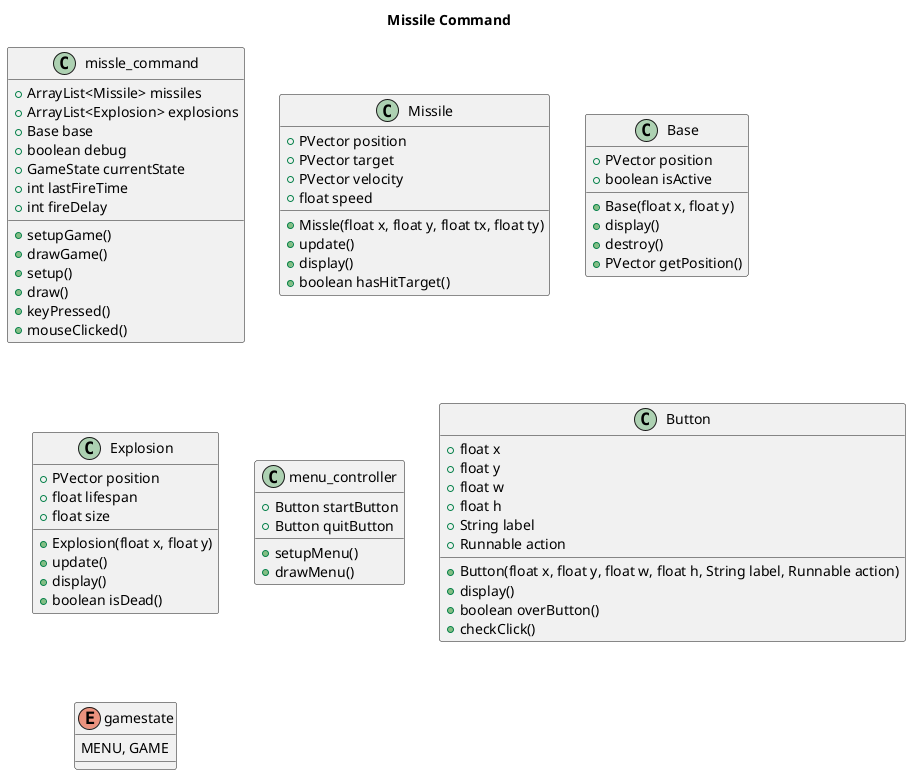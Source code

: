 @startuml Missile Command
title Missile Command

class missle_command {
  +ArrayList<Missile> missiles
  +ArrayList<Explosion> explosions
  +Base base
  +boolean debug
  +GameState currentState
  +int lastFireTime
  +int fireDelay
  +setupGame()
  +drawGame()
  +setup()
  +draw()
  +keyPressed()
  +mouseClicked()
}

class Missile {
  +PVector position
  +PVector target
  +PVector velocity
  +float speed
  +Missle(float x, float y, float tx, float ty)
  +update()
  +display()
  +boolean hasHitTarget()
}

class Base {
  +PVector position
  +boolean isActive
  +Base(float x, float y)
  +display()
  +destroy()
  +PVector getPosition()
}

class Explosion {
  +PVector position
  +float lifespan
  +float size
  +Explosion(float x, float y)
  +update()
  +display()
  +boolean isDead()
}

class menu_controller {
  +Button startButton
  +Button quitButton
  +setupMenu()
  +drawMenu()
}

class Button {
  +float x
  +float y
  +float w
  +float h
  +String label
  +Runnable action
  +Button(float x, float y, float w, float h, String label, Runnable action)
  +display()
  +boolean overButton()
  +checkClick()
}
enum gamestate {
  MENU, GAME
}
@enduml